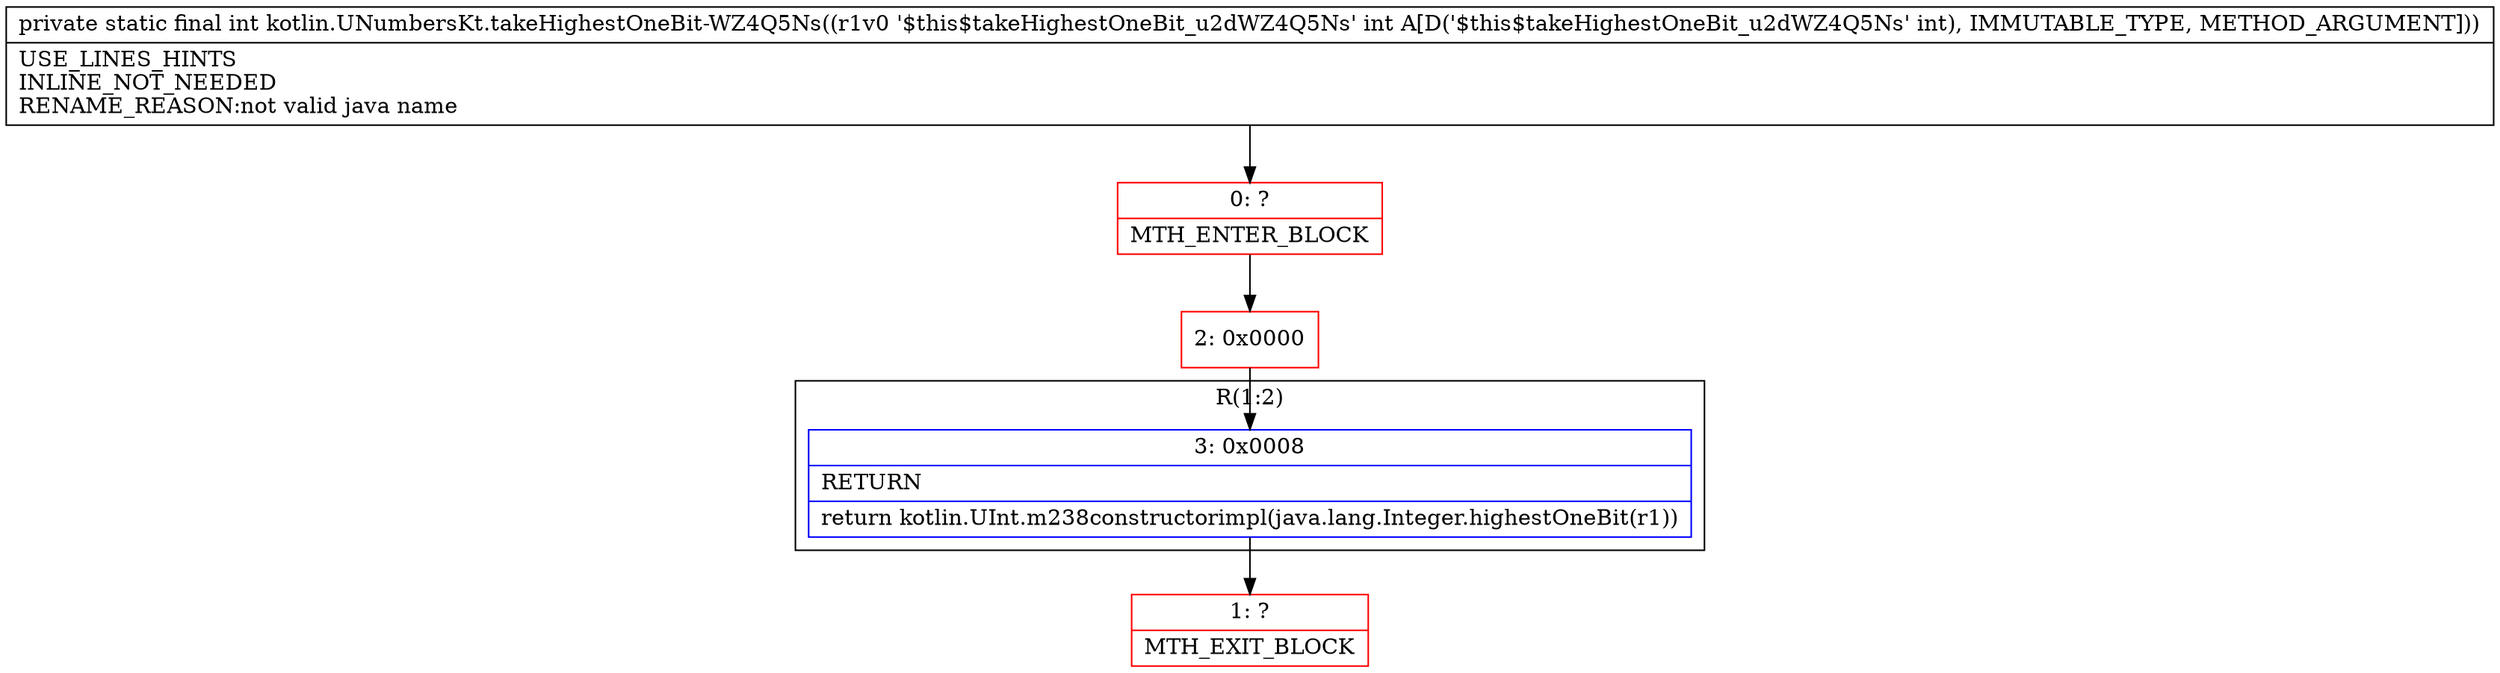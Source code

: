 digraph "CFG forkotlin.UNumbersKt.takeHighestOneBit\-WZ4Q5Ns(I)I" {
subgraph cluster_Region_178448993 {
label = "R(1:2)";
node [shape=record,color=blue];
Node_3 [shape=record,label="{3\:\ 0x0008|RETURN\l|return kotlin.UInt.m238constructorimpl(java.lang.Integer.highestOneBit(r1))\l}"];
}
Node_0 [shape=record,color=red,label="{0\:\ ?|MTH_ENTER_BLOCK\l}"];
Node_2 [shape=record,color=red,label="{2\:\ 0x0000}"];
Node_1 [shape=record,color=red,label="{1\:\ ?|MTH_EXIT_BLOCK\l}"];
MethodNode[shape=record,label="{private static final int kotlin.UNumbersKt.takeHighestOneBit\-WZ4Q5Ns((r1v0 '$this$takeHighestOneBit_u2dWZ4Q5Ns' int A[D('$this$takeHighestOneBit_u2dWZ4Q5Ns' int), IMMUTABLE_TYPE, METHOD_ARGUMENT]))  | USE_LINES_HINTS\lINLINE_NOT_NEEDED\lRENAME_REASON:not valid java name\l}"];
MethodNode -> Node_0;Node_3 -> Node_1;
Node_0 -> Node_2;
Node_2 -> Node_3;
}

